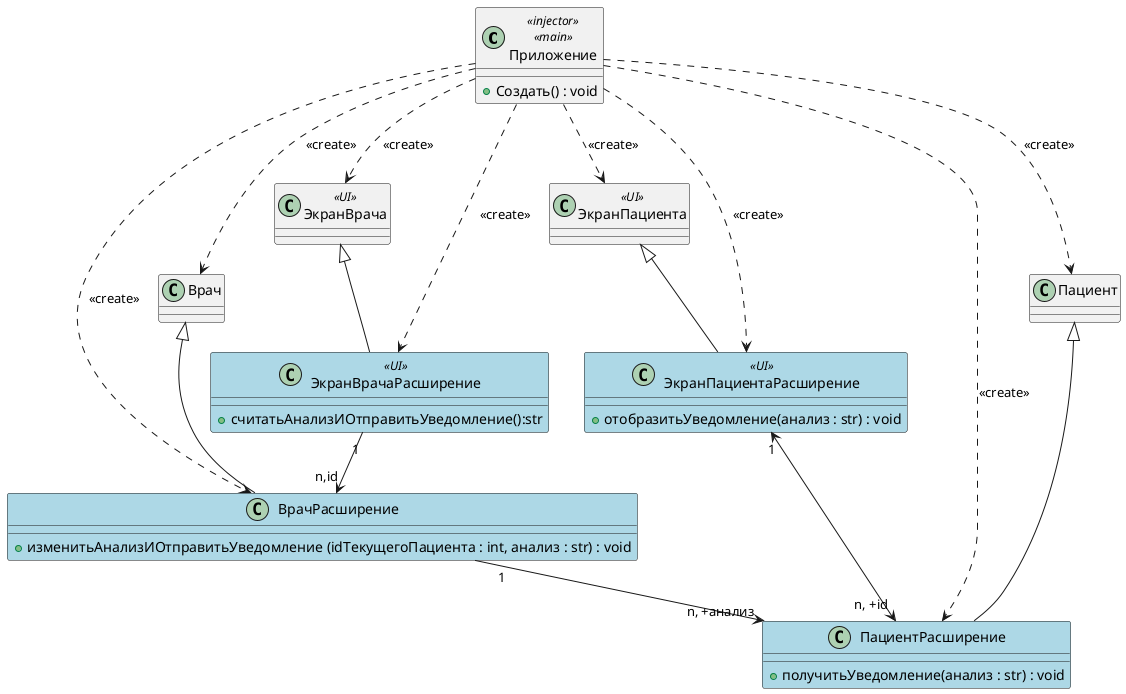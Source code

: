@startuml
class Приложение <<injector>>, <<main>>
{
+Создать() : void
}
Приложение ..> ЭкранВрача : <<create>>
Приложение ..> ЭкранВрачаРасширение : <<create>>
Приложение ..> ЭкранПациентаРасширение : <<create>>
Приложение ..> ВрачРасширение : <<create>>
Приложение ..> ПациентРасширение : <<create>>
Приложение ..> ЭкранПациента : <<create>>
Приложение ..> Врач : <<create>>
Приложение ..> Пациент : <<create>>


class ЭкранВрачаРасширение <<UI>> #back:lightblue
{
+считатьАнализИОтправитьУведомление():str
}

ЭкранВрачаРасширение "1"-->"n,id" ВрачРасширение


class ЭкранПациентаРасширение <<UI>> #back:lightblue
{
+отобразитьУведомление(анализ : str) : void
}

ЭкранПациентаРасширение "1"<-->"n, +id" ПациентРасширение


class ВрачРасширение #back:lightblue
{
+изменитьАнализИОтправитьУведомление (idТекущегоПациента : int, анализ : str) : void
}
ВрачРасширение "1"-->"n, +анализ" ПациентРасширение

class ПациентРасширение #back:lightblue
{
+получитьУведомление(анализ : str) : void
}



class ЭкранПациента  <<UI>>
{

}

class ЭкранВрача  <<UI>>
{
}
ЭкранПациента  <|-- ЭкранПациентаРасширение
Врач <|-- ВрачРасширение
Пациент <|-- ПациентРасширение
ЭкранВрача <|-- ЭкранВрачаРасширение
@enduml
